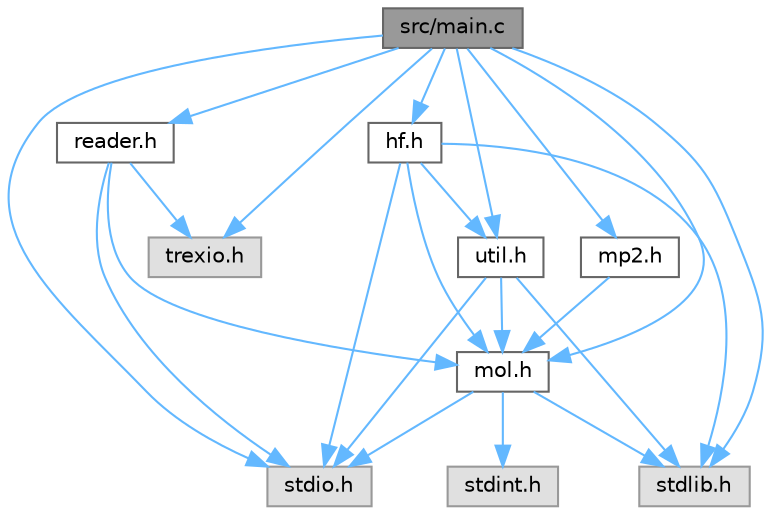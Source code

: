 digraph "src/main.c"
{
 // LATEX_PDF_SIZE
  bgcolor="transparent";
  edge [fontname=Helvetica,fontsize=10,labelfontname=Helvetica,labelfontsize=10];
  node [fontname=Helvetica,fontsize=10,shape=box,height=0.2,width=0.4];
  Node1 [id="Node000001",label="src/main.c",height=0.2,width=0.4,color="gray40", fillcolor="grey60", style="filled", fontcolor="black",tooltip="This program reads the .h5 file and computes the MP2 energy."];
  Node1 -> Node2 [id="edge23_Node000001_Node000002",color="steelblue1",style="solid",tooltip=" "];
  Node2 [id="Node000002",label="stdio.h",height=0.2,width=0.4,color="grey60", fillcolor="#E0E0E0", style="filled",tooltip=" "];
  Node1 -> Node3 [id="edge24_Node000001_Node000003",color="steelblue1",style="solid",tooltip=" "];
  Node3 [id="Node000003",label="stdlib.h",height=0.2,width=0.4,color="grey60", fillcolor="#E0E0E0", style="filled",tooltip=" "];
  Node1 -> Node4 [id="edge25_Node000001_Node000004",color="steelblue1",style="solid",tooltip=" "];
  Node4 [id="Node000004",label="trexio.h",height=0.2,width=0.4,color="grey60", fillcolor="#E0E0E0", style="filled",tooltip=" "];
  Node1 -> Node5 [id="edge26_Node000001_Node000005",color="steelblue1",style="solid",tooltip=" "];
  Node5 [id="Node000005",label="reader.h",height=0.2,width=0.4,color="grey40", fillcolor="white", style="filled",URL="$reader_8h.html",tooltip="This module contains the functions for reading the trexio file."];
  Node5 -> Node2 [id="edge27_Node000005_Node000002",color="steelblue1",style="solid",tooltip=" "];
  Node5 -> Node4 [id="edge28_Node000005_Node000004",color="steelblue1",style="solid",tooltip=" "];
  Node5 -> Node6 [id="edge29_Node000005_Node000006",color="steelblue1",style="solid",tooltip=" "];
  Node6 [id="Node000006",label="mol.h",height=0.2,width=0.4,color="grey40", fillcolor="white", style="filled",URL="$mol_8h.html",tooltip="This module contains the Mol struct and functions for Mol struct."];
  Node6 -> Node2 [id="edge30_Node000006_Node000002",color="steelblue1",style="solid",tooltip=" "];
  Node6 -> Node3 [id="edge31_Node000006_Node000003",color="steelblue1",style="solid",tooltip=" "];
  Node6 -> Node7 [id="edge32_Node000006_Node000007",color="steelblue1",style="solid",tooltip=" "];
  Node7 [id="Node000007",label="stdint.h",height=0.2,width=0.4,color="grey60", fillcolor="#E0E0E0", style="filled",tooltip=" "];
  Node1 -> Node6 [id="edge33_Node000001_Node000006",color="steelblue1",style="solid",tooltip=" "];
  Node1 -> Node8 [id="edge34_Node000001_Node000008",color="steelblue1",style="solid",tooltip=" "];
  Node8 [id="Node000008",label="util.h",height=0.2,width=0.4,color="grey40", fillcolor="white", style="filled",URL="$util_8h.html",tooltip="This module contains the utility functions."];
  Node8 -> Node2 [id="edge35_Node000008_Node000002",color="steelblue1",style="solid",tooltip=" "];
  Node8 -> Node3 [id="edge36_Node000008_Node000003",color="steelblue1",style="solid",tooltip=" "];
  Node8 -> Node6 [id="edge37_Node000008_Node000006",color="steelblue1",style="solid",tooltip=" "];
  Node1 -> Node9 [id="edge38_Node000001_Node000009",color="steelblue1",style="solid",tooltip=" "];
  Node9 [id="Node000009",label="hf.h",height=0.2,width=0.4,color="grey40", fillcolor="white", style="filled",URL="$hf_8h.html",tooltip="This module contains the functions for HF energy calculation."];
  Node9 -> Node2 [id="edge39_Node000009_Node000002",color="steelblue1",style="solid",tooltip=" "];
  Node9 -> Node3 [id="edge40_Node000009_Node000003",color="steelblue1",style="solid",tooltip=" "];
  Node9 -> Node6 [id="edge41_Node000009_Node000006",color="steelblue1",style="solid",tooltip=" "];
  Node9 -> Node8 [id="edge42_Node000009_Node000008",color="steelblue1",style="solid",tooltip=" "];
  Node1 -> Node10 [id="edge43_Node000001_Node000010",color="steelblue1",style="solid",tooltip=" "];
  Node10 [id="Node000010",label="mp2.h",height=0.2,width=0.4,color="grey40", fillcolor="white", style="filled",URL="$mp2_8h.html",tooltip="This module contains the functions for MP2 energy calculation."];
  Node10 -> Node6 [id="edge44_Node000010_Node000006",color="steelblue1",style="solid",tooltip=" "];
}
